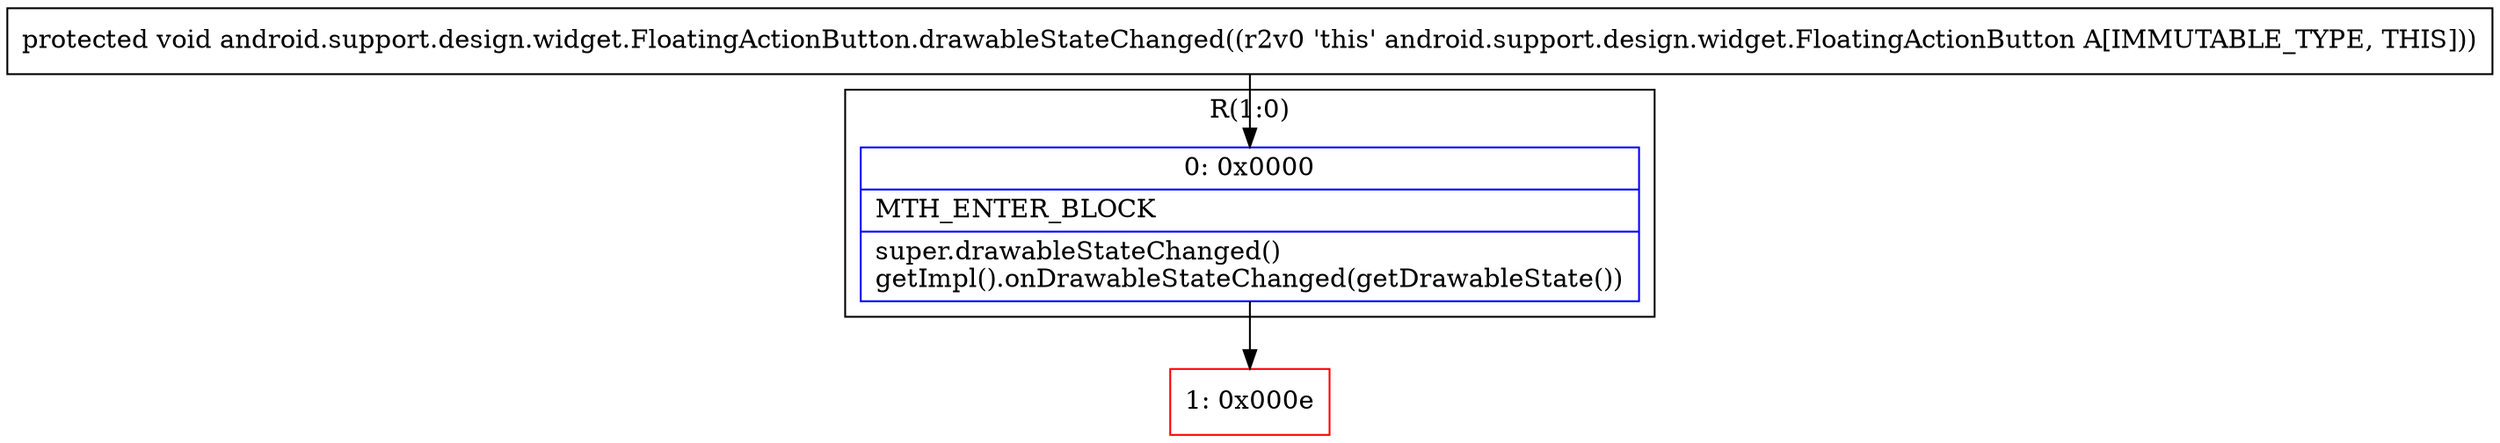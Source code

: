 digraph "CFG forandroid.support.design.widget.FloatingActionButton.drawableStateChanged()V" {
subgraph cluster_Region_1775349376 {
label = "R(1:0)";
node [shape=record,color=blue];
Node_0 [shape=record,label="{0\:\ 0x0000|MTH_ENTER_BLOCK\l|super.drawableStateChanged()\lgetImpl().onDrawableStateChanged(getDrawableState())\l}"];
}
Node_1 [shape=record,color=red,label="{1\:\ 0x000e}"];
MethodNode[shape=record,label="{protected void android.support.design.widget.FloatingActionButton.drawableStateChanged((r2v0 'this' android.support.design.widget.FloatingActionButton A[IMMUTABLE_TYPE, THIS])) }"];
MethodNode -> Node_0;
Node_0 -> Node_1;
}


